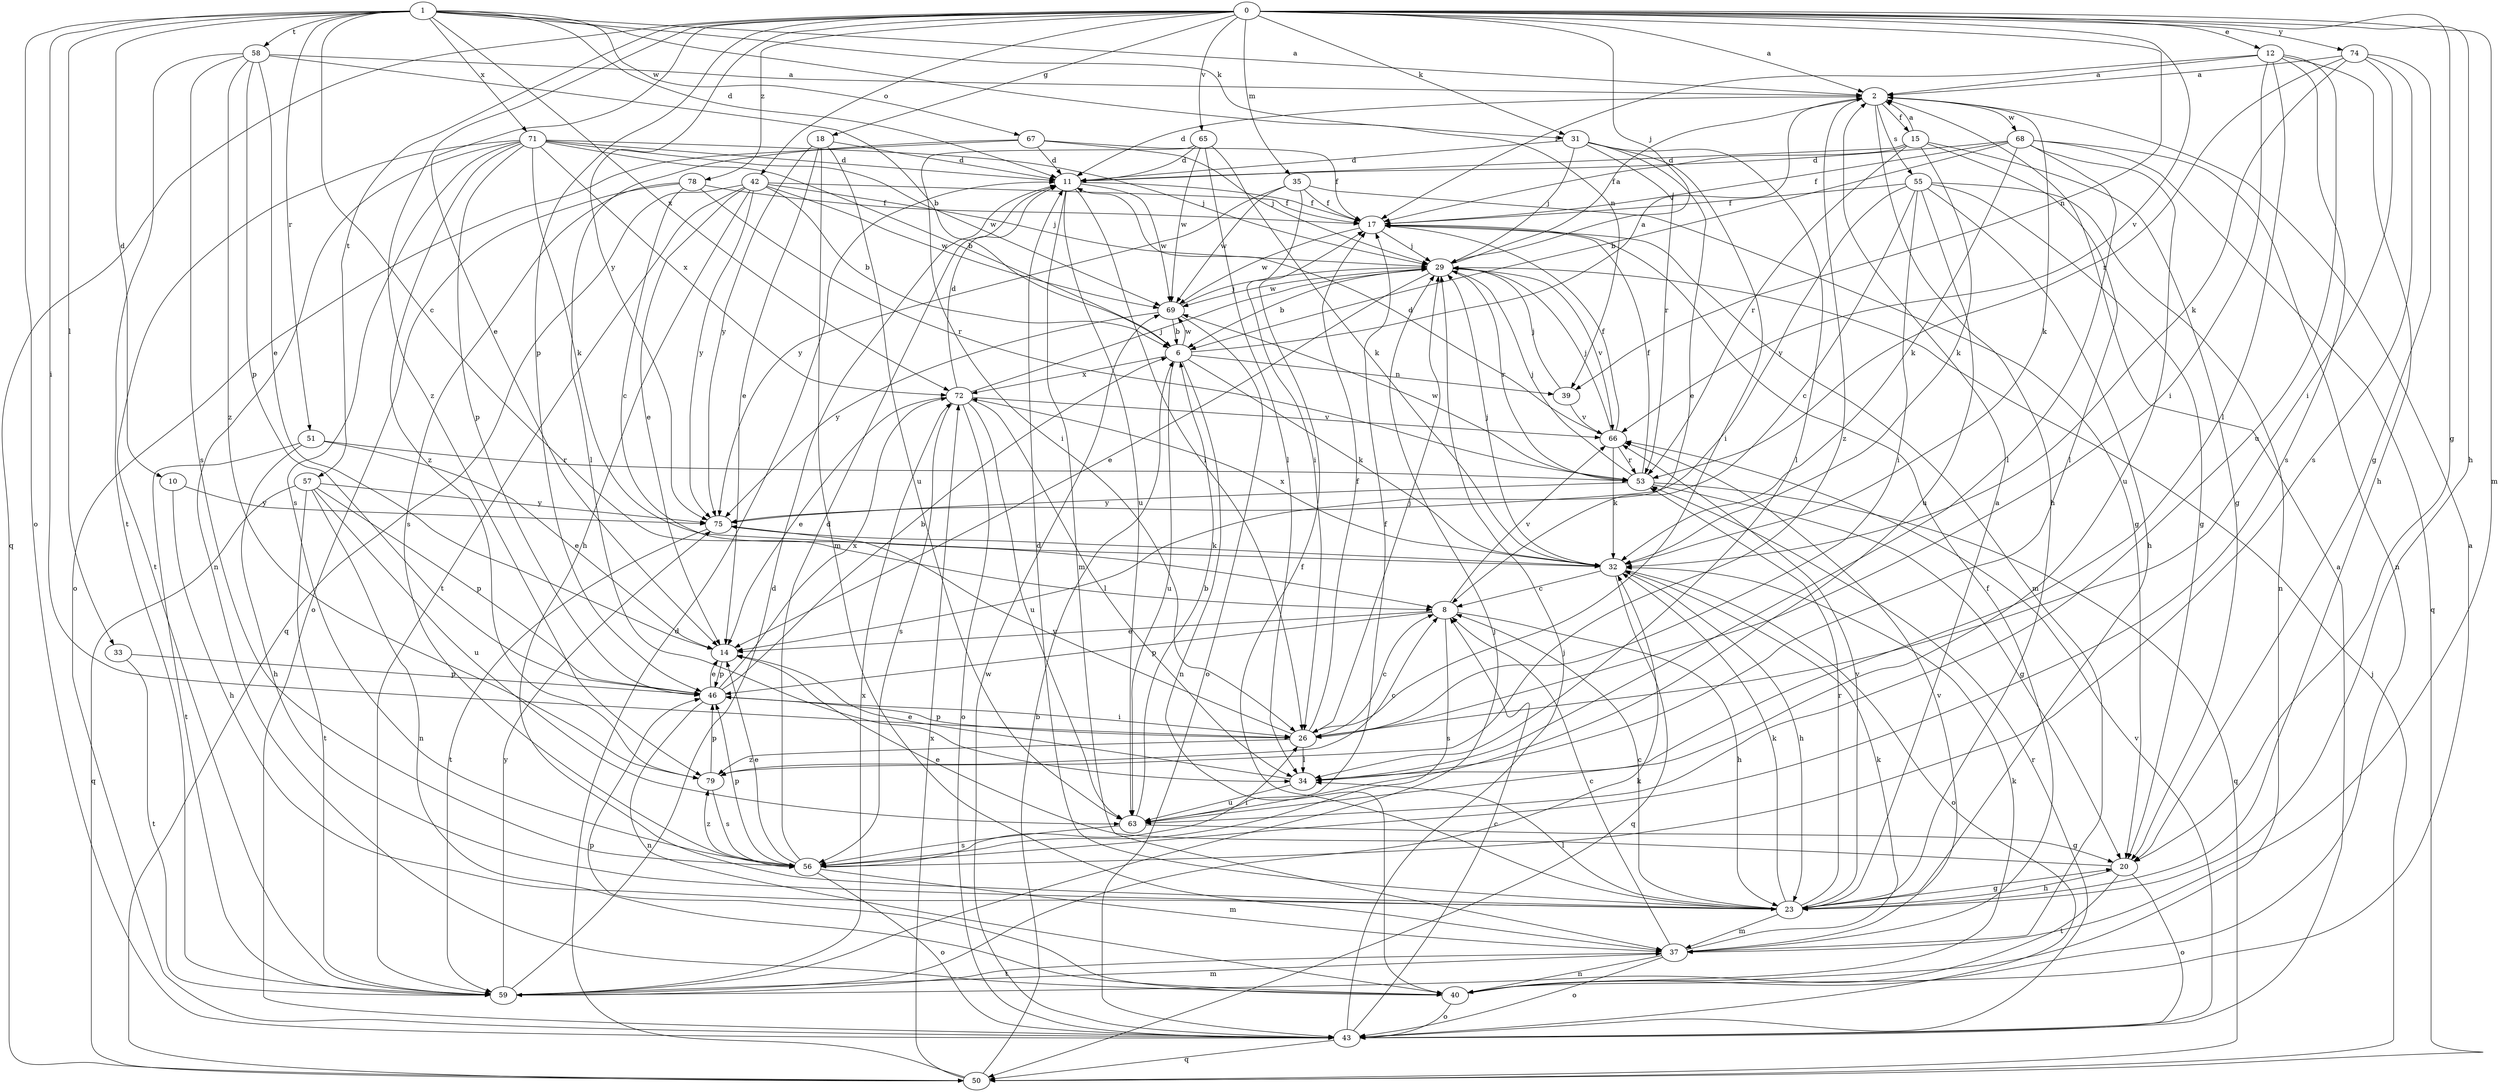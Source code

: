 strict digraph  {
0;
1;
2;
6;
8;
10;
11;
12;
14;
15;
17;
18;
20;
23;
26;
29;
31;
32;
33;
34;
35;
37;
39;
40;
42;
43;
46;
50;
51;
53;
55;
56;
57;
58;
59;
63;
65;
66;
67;
68;
69;
71;
72;
74;
75;
78;
79;
0 -> 2  [label=a];
0 -> 12  [label=e];
0 -> 14  [label=e];
0 -> 18  [label=g];
0 -> 20  [label=g];
0 -> 23  [label=h];
0 -> 29  [label=j];
0 -> 31  [label=k];
0 -> 35  [label=m];
0 -> 37  [label=m];
0 -> 39  [label=n];
0 -> 42  [label=o];
0 -> 46  [label=p];
0 -> 50  [label=q];
0 -> 57  [label=t];
0 -> 65  [label=v];
0 -> 66  [label=v];
0 -> 74  [label=y];
0 -> 75  [label=y];
0 -> 78  [label=z];
0 -> 79  [label=z];
1 -> 2  [label=a];
1 -> 8  [label=c];
1 -> 10  [label=d];
1 -> 11  [label=d];
1 -> 26  [label=i];
1 -> 31  [label=k];
1 -> 33  [label=l];
1 -> 39  [label=n];
1 -> 43  [label=o];
1 -> 51  [label=r];
1 -> 58  [label=t];
1 -> 67  [label=w];
1 -> 71  [label=x];
1 -> 72  [label=x];
2 -> 11  [label=d];
2 -> 15  [label=f];
2 -> 23  [label=h];
2 -> 32  [label=k];
2 -> 55  [label=s];
2 -> 68  [label=w];
2 -> 79  [label=z];
6 -> 2  [label=a];
6 -> 32  [label=k];
6 -> 39  [label=n];
6 -> 40  [label=n];
6 -> 63  [label=u];
6 -> 69  [label=w];
6 -> 72  [label=x];
8 -> 14  [label=e];
8 -> 23  [label=h];
8 -> 46  [label=p];
8 -> 56  [label=s];
8 -> 66  [label=v];
10 -> 23  [label=h];
10 -> 75  [label=y];
11 -> 17  [label=f];
11 -> 26  [label=i];
11 -> 37  [label=m];
11 -> 63  [label=u];
11 -> 69  [label=w];
12 -> 2  [label=a];
12 -> 17  [label=f];
12 -> 23  [label=h];
12 -> 26  [label=i];
12 -> 34  [label=l];
12 -> 56  [label=s];
12 -> 63  [label=u];
14 -> 46  [label=p];
15 -> 2  [label=a];
15 -> 11  [label=d];
15 -> 17  [label=f];
15 -> 20  [label=g];
15 -> 32  [label=k];
15 -> 34  [label=l];
15 -> 53  [label=r];
17 -> 29  [label=j];
17 -> 37  [label=m];
17 -> 69  [label=w];
18 -> 11  [label=d];
18 -> 14  [label=e];
18 -> 37  [label=m];
18 -> 63  [label=u];
18 -> 75  [label=y];
20 -> 14  [label=e];
20 -> 23  [label=h];
20 -> 43  [label=o];
20 -> 59  [label=t];
23 -> 2  [label=a];
23 -> 8  [label=c];
23 -> 11  [label=d];
23 -> 17  [label=f];
23 -> 20  [label=g];
23 -> 32  [label=k];
23 -> 34  [label=l];
23 -> 37  [label=m];
23 -> 53  [label=r];
23 -> 66  [label=v];
26 -> 8  [label=c];
26 -> 17  [label=f];
26 -> 29  [label=j];
26 -> 34  [label=l];
26 -> 46  [label=p];
26 -> 75  [label=y];
26 -> 79  [label=z];
29 -> 2  [label=a];
29 -> 6  [label=b];
29 -> 14  [label=e];
29 -> 53  [label=r];
29 -> 66  [label=v];
29 -> 69  [label=w];
31 -> 11  [label=d];
31 -> 14  [label=e];
31 -> 26  [label=i];
31 -> 29  [label=j];
31 -> 34  [label=l];
31 -> 53  [label=r];
32 -> 8  [label=c];
32 -> 23  [label=h];
32 -> 29  [label=j];
32 -> 43  [label=o];
32 -> 50  [label=q];
32 -> 72  [label=x];
33 -> 46  [label=p];
33 -> 59  [label=t];
34 -> 14  [label=e];
34 -> 63  [label=u];
35 -> 17  [label=f];
35 -> 20  [label=g];
35 -> 26  [label=i];
35 -> 69  [label=w];
35 -> 75  [label=y];
37 -> 8  [label=c];
37 -> 17  [label=f];
37 -> 32  [label=k];
37 -> 40  [label=n];
37 -> 43  [label=o];
37 -> 59  [label=t];
37 -> 66  [label=v];
39 -> 29  [label=j];
39 -> 66  [label=v];
40 -> 2  [label=a];
40 -> 32  [label=k];
40 -> 43  [label=o];
40 -> 46  [label=p];
42 -> 6  [label=b];
42 -> 14  [label=e];
42 -> 17  [label=f];
42 -> 23  [label=h];
42 -> 29  [label=j];
42 -> 50  [label=q];
42 -> 59  [label=t];
42 -> 69  [label=w];
42 -> 75  [label=y];
43 -> 2  [label=a];
43 -> 8  [label=c];
43 -> 29  [label=j];
43 -> 50  [label=q];
43 -> 53  [label=r];
43 -> 66  [label=v];
43 -> 69  [label=w];
46 -> 6  [label=b];
46 -> 14  [label=e];
46 -> 26  [label=i];
46 -> 40  [label=n];
46 -> 72  [label=x];
50 -> 6  [label=b];
50 -> 11  [label=d];
50 -> 29  [label=j];
50 -> 72  [label=x];
51 -> 14  [label=e];
51 -> 23  [label=h];
51 -> 53  [label=r];
51 -> 59  [label=t];
53 -> 17  [label=f];
53 -> 20  [label=g];
53 -> 29  [label=j];
53 -> 50  [label=q];
53 -> 69  [label=w];
53 -> 75  [label=y];
55 -> 8  [label=c];
55 -> 17  [label=f];
55 -> 20  [label=g];
55 -> 23  [label=h];
55 -> 26  [label=i];
55 -> 40  [label=n];
55 -> 63  [label=u];
55 -> 75  [label=y];
56 -> 11  [label=d];
56 -> 14  [label=e];
56 -> 26  [label=i];
56 -> 37  [label=m];
56 -> 43  [label=o];
56 -> 46  [label=p];
56 -> 79  [label=z];
57 -> 40  [label=n];
57 -> 46  [label=p];
57 -> 50  [label=q];
57 -> 59  [label=t];
57 -> 63  [label=u];
57 -> 75  [label=y];
58 -> 2  [label=a];
58 -> 6  [label=b];
58 -> 14  [label=e];
58 -> 46  [label=p];
58 -> 56  [label=s];
58 -> 59  [label=t];
58 -> 79  [label=z];
59 -> 11  [label=d];
59 -> 29  [label=j];
59 -> 32  [label=k];
59 -> 37  [label=m];
59 -> 72  [label=x];
59 -> 75  [label=y];
63 -> 6  [label=b];
63 -> 17  [label=f];
63 -> 20  [label=g];
63 -> 56  [label=s];
65 -> 11  [label=d];
65 -> 26  [label=i];
65 -> 32  [label=k];
65 -> 34  [label=l];
65 -> 69  [label=w];
66 -> 11  [label=d];
66 -> 17  [label=f];
66 -> 29  [label=j];
66 -> 32  [label=k];
66 -> 53  [label=r];
67 -> 11  [label=d];
67 -> 17  [label=f];
67 -> 29  [label=j];
67 -> 34  [label=l];
67 -> 43  [label=o];
68 -> 6  [label=b];
68 -> 11  [label=d];
68 -> 17  [label=f];
68 -> 32  [label=k];
68 -> 34  [label=l];
68 -> 40  [label=n];
68 -> 50  [label=q];
68 -> 63  [label=u];
69 -> 6  [label=b];
69 -> 29  [label=j];
69 -> 43  [label=o];
69 -> 75  [label=y];
71 -> 6  [label=b];
71 -> 11  [label=d];
71 -> 29  [label=j];
71 -> 32  [label=k];
71 -> 40  [label=n];
71 -> 46  [label=p];
71 -> 56  [label=s];
71 -> 59  [label=t];
71 -> 69  [label=w];
71 -> 72  [label=x];
71 -> 79  [label=z];
72 -> 11  [label=d];
72 -> 14  [label=e];
72 -> 29  [label=j];
72 -> 34  [label=l];
72 -> 43  [label=o];
72 -> 56  [label=s];
72 -> 63  [label=u];
72 -> 66  [label=v];
74 -> 2  [label=a];
74 -> 20  [label=g];
74 -> 26  [label=i];
74 -> 32  [label=k];
74 -> 53  [label=r];
74 -> 56  [label=s];
75 -> 32  [label=k];
75 -> 59  [label=t];
78 -> 8  [label=c];
78 -> 17  [label=f];
78 -> 43  [label=o];
78 -> 53  [label=r];
78 -> 56  [label=s];
79 -> 8  [label=c];
79 -> 46  [label=p];
79 -> 56  [label=s];
}
